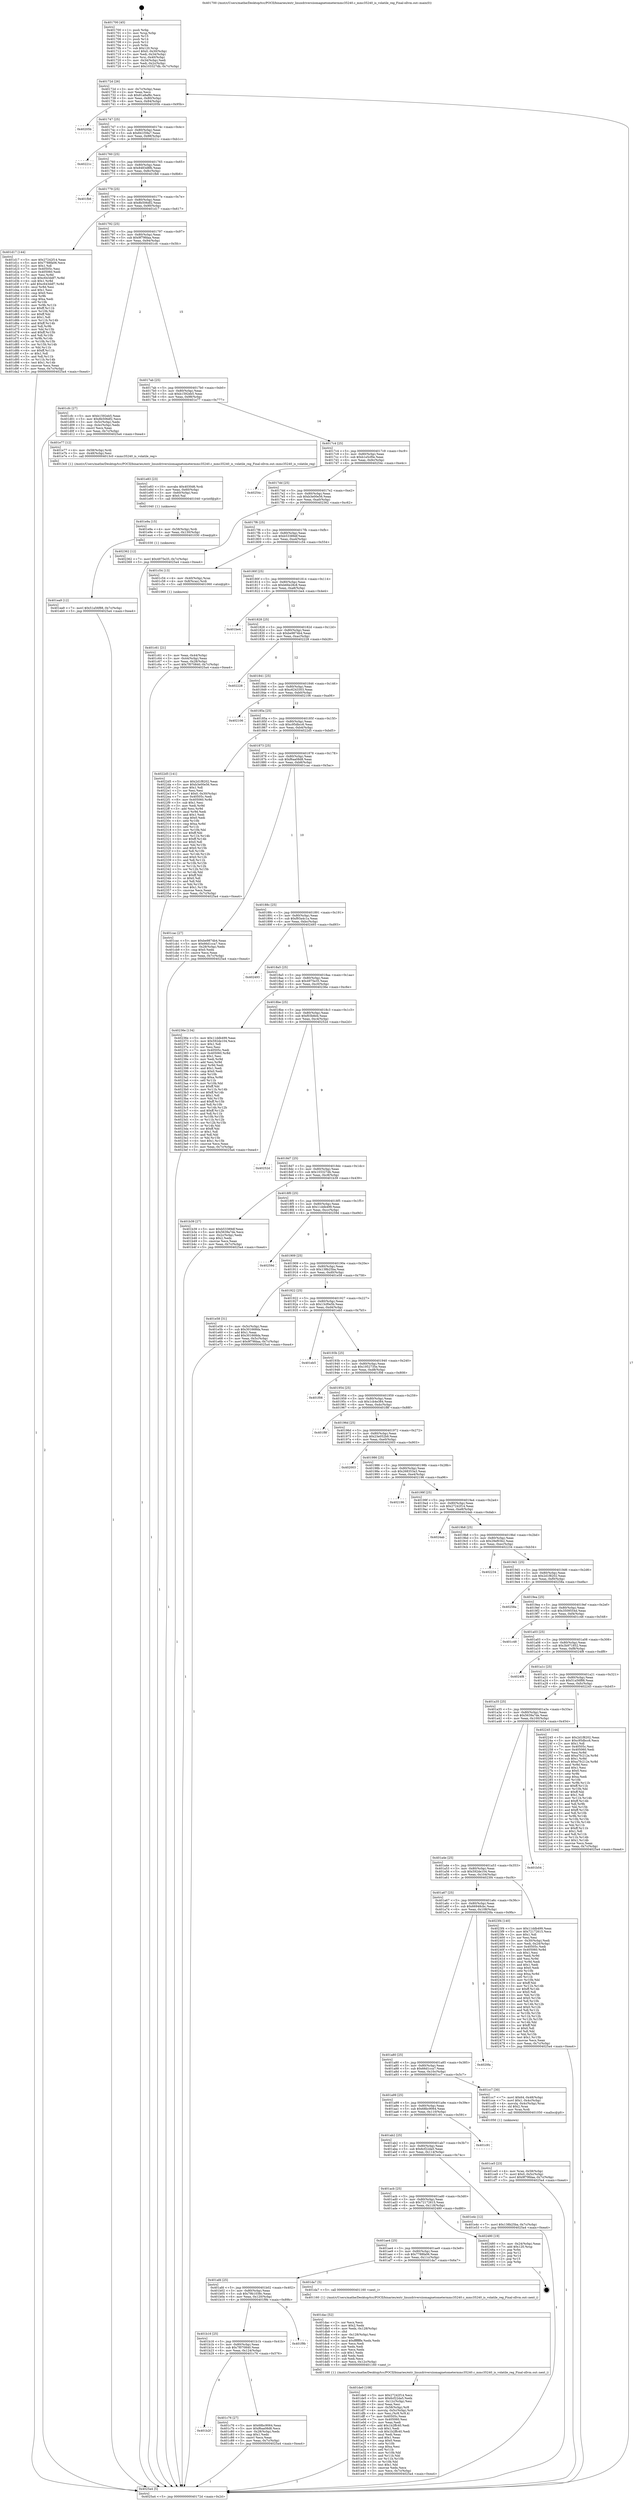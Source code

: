 digraph "0x401700" {
  label = "0x401700 (/mnt/c/Users/mathe/Desktop/tcc/POCII/binaries/extr_linuxdriversiiomagnetometermmc35240.c_mmc35240_is_volatile_reg_Final-ollvm.out::main(0))"
  labelloc = "t"
  node[shape=record]

  Entry [label="",width=0.3,height=0.3,shape=circle,fillcolor=black,style=filled]
  "0x40172d" [label="{
     0x40172d [26]\l
     | [instrs]\l
     &nbsp;&nbsp;0x40172d \<+3\>: mov -0x7c(%rbp),%eax\l
     &nbsp;&nbsp;0x401730 \<+2\>: mov %eax,%ecx\l
     &nbsp;&nbsp;0x401732 \<+6\>: sub $0x81a8af8c,%ecx\l
     &nbsp;&nbsp;0x401738 \<+3\>: mov %eax,-0x80(%rbp)\l
     &nbsp;&nbsp;0x40173b \<+6\>: mov %ecx,-0x84(%rbp)\l
     &nbsp;&nbsp;0x401741 \<+6\>: je 000000000040205b \<main+0x95b\>\l
  }"]
  "0x40205b" [label="{
     0x40205b\l
  }", style=dashed]
  "0x401747" [label="{
     0x401747 [25]\l
     | [instrs]\l
     &nbsp;&nbsp;0x401747 \<+5\>: jmp 000000000040174c \<main+0x4c\>\l
     &nbsp;&nbsp;0x40174c \<+3\>: mov -0x80(%rbp),%eax\l
     &nbsp;&nbsp;0x40174f \<+5\>: sub $0x841f39a7,%eax\l
     &nbsp;&nbsp;0x401754 \<+6\>: mov %eax,-0x88(%rbp)\l
     &nbsp;&nbsp;0x40175a \<+6\>: je 000000000040221c \<main+0xb1c\>\l
  }"]
  Exit [label="",width=0.3,height=0.3,shape=circle,fillcolor=black,style=filled,peripheries=2]
  "0x40221c" [label="{
     0x40221c\l
  }", style=dashed]
  "0x401760" [label="{
     0x401760 [25]\l
     | [instrs]\l
     &nbsp;&nbsp;0x401760 \<+5\>: jmp 0000000000401765 \<main+0x65\>\l
     &nbsp;&nbsp;0x401765 \<+3\>: mov -0x80(%rbp),%eax\l
     &nbsp;&nbsp;0x401768 \<+5\>: sub $0x8483d8fb,%eax\l
     &nbsp;&nbsp;0x40176d \<+6\>: mov %eax,-0x8c(%rbp)\l
     &nbsp;&nbsp;0x401773 \<+6\>: je 0000000000401fb6 \<main+0x8b6\>\l
  }"]
  "0x401ea9" [label="{
     0x401ea9 [12]\l
     | [instrs]\l
     &nbsp;&nbsp;0x401ea9 \<+7\>: movl $0x51a56f88,-0x7c(%rbp)\l
     &nbsp;&nbsp;0x401eb0 \<+5\>: jmp 00000000004025a4 \<main+0xea4\>\l
  }"]
  "0x401fb6" [label="{
     0x401fb6\l
  }", style=dashed]
  "0x401779" [label="{
     0x401779 [25]\l
     | [instrs]\l
     &nbsp;&nbsp;0x401779 \<+5\>: jmp 000000000040177e \<main+0x7e\>\l
     &nbsp;&nbsp;0x40177e \<+3\>: mov -0x80(%rbp),%eax\l
     &nbsp;&nbsp;0x401781 \<+5\>: sub $0x8b506df2,%eax\l
     &nbsp;&nbsp;0x401786 \<+6\>: mov %eax,-0x90(%rbp)\l
     &nbsp;&nbsp;0x40178c \<+6\>: je 0000000000401d17 \<main+0x617\>\l
  }"]
  "0x401e9a" [label="{
     0x401e9a [15]\l
     | [instrs]\l
     &nbsp;&nbsp;0x401e9a \<+4\>: mov -0x58(%rbp),%rdi\l
     &nbsp;&nbsp;0x401e9e \<+6\>: mov %eax,-0x130(%rbp)\l
     &nbsp;&nbsp;0x401ea4 \<+5\>: call 0000000000401030 \<free@plt\>\l
     | [calls]\l
     &nbsp;&nbsp;0x401030 \{1\} (unknown)\l
  }"]
  "0x401d17" [label="{
     0x401d17 [144]\l
     | [instrs]\l
     &nbsp;&nbsp;0x401d17 \<+5\>: mov $0x27242f14,%eax\l
     &nbsp;&nbsp;0x401d1c \<+5\>: mov $0x7788fa06,%ecx\l
     &nbsp;&nbsp;0x401d21 \<+2\>: mov $0x1,%dl\l
     &nbsp;&nbsp;0x401d23 \<+7\>: mov 0x40505c,%esi\l
     &nbsp;&nbsp;0x401d2a \<+7\>: mov 0x405060,%edi\l
     &nbsp;&nbsp;0x401d31 \<+3\>: mov %esi,%r8d\l
     &nbsp;&nbsp;0x401d34 \<+7\>: sub $0xc643ddf7,%r8d\l
     &nbsp;&nbsp;0x401d3b \<+4\>: sub $0x1,%r8d\l
     &nbsp;&nbsp;0x401d3f \<+7\>: add $0xc643ddf7,%r8d\l
     &nbsp;&nbsp;0x401d46 \<+4\>: imul %r8d,%esi\l
     &nbsp;&nbsp;0x401d4a \<+3\>: and $0x1,%esi\l
     &nbsp;&nbsp;0x401d4d \<+3\>: cmp $0x0,%esi\l
     &nbsp;&nbsp;0x401d50 \<+4\>: sete %r9b\l
     &nbsp;&nbsp;0x401d54 \<+3\>: cmp $0xa,%edi\l
     &nbsp;&nbsp;0x401d57 \<+4\>: setl %r10b\l
     &nbsp;&nbsp;0x401d5b \<+3\>: mov %r9b,%r11b\l
     &nbsp;&nbsp;0x401d5e \<+4\>: xor $0xff,%r11b\l
     &nbsp;&nbsp;0x401d62 \<+3\>: mov %r10b,%bl\l
     &nbsp;&nbsp;0x401d65 \<+3\>: xor $0xff,%bl\l
     &nbsp;&nbsp;0x401d68 \<+3\>: xor $0x1,%dl\l
     &nbsp;&nbsp;0x401d6b \<+3\>: mov %r11b,%r14b\l
     &nbsp;&nbsp;0x401d6e \<+4\>: and $0xff,%r14b\l
     &nbsp;&nbsp;0x401d72 \<+3\>: and %dl,%r9b\l
     &nbsp;&nbsp;0x401d75 \<+3\>: mov %bl,%r15b\l
     &nbsp;&nbsp;0x401d78 \<+4\>: and $0xff,%r15b\l
     &nbsp;&nbsp;0x401d7c \<+3\>: and %dl,%r10b\l
     &nbsp;&nbsp;0x401d7f \<+3\>: or %r9b,%r14b\l
     &nbsp;&nbsp;0x401d82 \<+3\>: or %r10b,%r15b\l
     &nbsp;&nbsp;0x401d85 \<+3\>: xor %r15b,%r14b\l
     &nbsp;&nbsp;0x401d88 \<+3\>: or %bl,%r11b\l
     &nbsp;&nbsp;0x401d8b \<+4\>: xor $0xff,%r11b\l
     &nbsp;&nbsp;0x401d8f \<+3\>: or $0x1,%dl\l
     &nbsp;&nbsp;0x401d92 \<+3\>: and %dl,%r11b\l
     &nbsp;&nbsp;0x401d95 \<+3\>: or %r11b,%r14b\l
     &nbsp;&nbsp;0x401d98 \<+4\>: test $0x1,%r14b\l
     &nbsp;&nbsp;0x401d9c \<+3\>: cmovne %ecx,%eax\l
     &nbsp;&nbsp;0x401d9f \<+3\>: mov %eax,-0x7c(%rbp)\l
     &nbsp;&nbsp;0x401da2 \<+5\>: jmp 00000000004025a4 \<main+0xea4\>\l
  }"]
  "0x401792" [label="{
     0x401792 [25]\l
     | [instrs]\l
     &nbsp;&nbsp;0x401792 \<+5\>: jmp 0000000000401797 \<main+0x97\>\l
     &nbsp;&nbsp;0x401797 \<+3\>: mov -0x80(%rbp),%eax\l
     &nbsp;&nbsp;0x40179a \<+5\>: sub $0x9f79fdaa,%eax\l
     &nbsp;&nbsp;0x40179f \<+6\>: mov %eax,-0x94(%rbp)\l
     &nbsp;&nbsp;0x4017a5 \<+6\>: je 0000000000401cfc \<main+0x5fc\>\l
  }"]
  "0x401e83" [label="{
     0x401e83 [23]\l
     | [instrs]\l
     &nbsp;&nbsp;0x401e83 \<+10\>: movabs $0x4030d6,%rdi\l
     &nbsp;&nbsp;0x401e8d \<+3\>: mov %eax,-0x60(%rbp)\l
     &nbsp;&nbsp;0x401e90 \<+3\>: mov -0x60(%rbp),%esi\l
     &nbsp;&nbsp;0x401e93 \<+2\>: mov $0x0,%al\l
     &nbsp;&nbsp;0x401e95 \<+5\>: call 0000000000401040 \<printf@plt\>\l
     | [calls]\l
     &nbsp;&nbsp;0x401040 \{1\} (unknown)\l
  }"]
  "0x401cfc" [label="{
     0x401cfc [27]\l
     | [instrs]\l
     &nbsp;&nbsp;0x401cfc \<+5\>: mov $0xb1592eb5,%eax\l
     &nbsp;&nbsp;0x401d01 \<+5\>: mov $0x8b506df2,%ecx\l
     &nbsp;&nbsp;0x401d06 \<+3\>: mov -0x5c(%rbp),%edx\l
     &nbsp;&nbsp;0x401d09 \<+3\>: cmp -0x4c(%rbp),%edx\l
     &nbsp;&nbsp;0x401d0c \<+3\>: cmovl %ecx,%eax\l
     &nbsp;&nbsp;0x401d0f \<+3\>: mov %eax,-0x7c(%rbp)\l
     &nbsp;&nbsp;0x401d12 \<+5\>: jmp 00000000004025a4 \<main+0xea4\>\l
  }"]
  "0x4017ab" [label="{
     0x4017ab [25]\l
     | [instrs]\l
     &nbsp;&nbsp;0x4017ab \<+5\>: jmp 00000000004017b0 \<main+0xb0\>\l
     &nbsp;&nbsp;0x4017b0 \<+3\>: mov -0x80(%rbp),%eax\l
     &nbsp;&nbsp;0x4017b3 \<+5\>: sub $0xb1592eb5,%eax\l
     &nbsp;&nbsp;0x4017b8 \<+6\>: mov %eax,-0x98(%rbp)\l
     &nbsp;&nbsp;0x4017be \<+6\>: je 0000000000401e77 \<main+0x777\>\l
  }"]
  "0x401de0" [label="{
     0x401de0 [108]\l
     | [instrs]\l
     &nbsp;&nbsp;0x401de0 \<+5\>: mov $0x27242f14,%ecx\l
     &nbsp;&nbsp;0x401de5 \<+5\>: mov $0x6cf22da5,%edx\l
     &nbsp;&nbsp;0x401dea \<+6\>: mov -0x12c(%rbp),%esi\l
     &nbsp;&nbsp;0x401df0 \<+3\>: imul %eax,%esi\l
     &nbsp;&nbsp;0x401df3 \<+4\>: mov -0x58(%rbp),%r8\l
     &nbsp;&nbsp;0x401df7 \<+4\>: movslq -0x5c(%rbp),%r9\l
     &nbsp;&nbsp;0x401dfb \<+4\>: mov %esi,(%r8,%r9,4)\l
     &nbsp;&nbsp;0x401dff \<+7\>: mov 0x40505c,%eax\l
     &nbsp;&nbsp;0x401e06 \<+7\>: mov 0x405060,%esi\l
     &nbsp;&nbsp;0x401e0d \<+2\>: mov %eax,%edi\l
     &nbsp;&nbsp;0x401e0f \<+6\>: add $0x1b2ffc40,%edi\l
     &nbsp;&nbsp;0x401e15 \<+3\>: sub $0x1,%edi\l
     &nbsp;&nbsp;0x401e18 \<+6\>: sub $0x1b2ffc40,%edi\l
     &nbsp;&nbsp;0x401e1e \<+3\>: imul %edi,%eax\l
     &nbsp;&nbsp;0x401e21 \<+3\>: and $0x1,%eax\l
     &nbsp;&nbsp;0x401e24 \<+3\>: cmp $0x0,%eax\l
     &nbsp;&nbsp;0x401e27 \<+4\>: sete %r10b\l
     &nbsp;&nbsp;0x401e2b \<+3\>: cmp $0xa,%esi\l
     &nbsp;&nbsp;0x401e2e \<+4\>: setl %r11b\l
     &nbsp;&nbsp;0x401e32 \<+3\>: mov %r10b,%bl\l
     &nbsp;&nbsp;0x401e35 \<+3\>: and %r11b,%bl\l
     &nbsp;&nbsp;0x401e38 \<+3\>: xor %r11b,%r10b\l
     &nbsp;&nbsp;0x401e3b \<+3\>: or %r10b,%bl\l
     &nbsp;&nbsp;0x401e3e \<+3\>: test $0x1,%bl\l
     &nbsp;&nbsp;0x401e41 \<+3\>: cmovne %edx,%ecx\l
     &nbsp;&nbsp;0x401e44 \<+3\>: mov %ecx,-0x7c(%rbp)\l
     &nbsp;&nbsp;0x401e47 \<+5\>: jmp 00000000004025a4 \<main+0xea4\>\l
  }"]
  "0x401e77" [label="{
     0x401e77 [12]\l
     | [instrs]\l
     &nbsp;&nbsp;0x401e77 \<+4\>: mov -0x58(%rbp),%rdi\l
     &nbsp;&nbsp;0x401e7b \<+3\>: mov -0x48(%rbp),%esi\l
     &nbsp;&nbsp;0x401e7e \<+5\>: call 00000000004013c0 \<mmc35240_is_volatile_reg\>\l
     | [calls]\l
     &nbsp;&nbsp;0x4013c0 \{1\} (/mnt/c/Users/mathe/Desktop/tcc/POCII/binaries/extr_linuxdriversiiomagnetometermmc35240.c_mmc35240_is_volatile_reg_Final-ollvm.out::mmc35240_is_volatile_reg)\l
  }"]
  "0x4017c4" [label="{
     0x4017c4 [25]\l
     | [instrs]\l
     &nbsp;&nbsp;0x4017c4 \<+5\>: jmp 00000000004017c9 \<main+0xc9\>\l
     &nbsp;&nbsp;0x4017c9 \<+3\>: mov -0x80(%rbp),%eax\l
     &nbsp;&nbsp;0x4017cc \<+5\>: sub $0xb1e5cf0e,%eax\l
     &nbsp;&nbsp;0x4017d1 \<+6\>: mov %eax,-0x9c(%rbp)\l
     &nbsp;&nbsp;0x4017d7 \<+6\>: je 000000000040254c \<main+0xe4c\>\l
  }"]
  "0x401dac" [label="{
     0x401dac [52]\l
     | [instrs]\l
     &nbsp;&nbsp;0x401dac \<+2\>: xor %ecx,%ecx\l
     &nbsp;&nbsp;0x401dae \<+5\>: mov $0x2,%edx\l
     &nbsp;&nbsp;0x401db3 \<+6\>: mov %edx,-0x128(%rbp)\l
     &nbsp;&nbsp;0x401db9 \<+1\>: cltd\l
     &nbsp;&nbsp;0x401dba \<+6\>: mov -0x128(%rbp),%esi\l
     &nbsp;&nbsp;0x401dc0 \<+2\>: idiv %esi\l
     &nbsp;&nbsp;0x401dc2 \<+6\>: imul $0xfffffffe,%edx,%edx\l
     &nbsp;&nbsp;0x401dc8 \<+2\>: mov %ecx,%edi\l
     &nbsp;&nbsp;0x401dca \<+2\>: sub %edx,%edi\l
     &nbsp;&nbsp;0x401dcc \<+2\>: mov %ecx,%edx\l
     &nbsp;&nbsp;0x401dce \<+3\>: sub $0x1,%edx\l
     &nbsp;&nbsp;0x401dd1 \<+2\>: add %edx,%edi\l
     &nbsp;&nbsp;0x401dd3 \<+2\>: sub %edi,%ecx\l
     &nbsp;&nbsp;0x401dd5 \<+6\>: mov %ecx,-0x12c(%rbp)\l
     &nbsp;&nbsp;0x401ddb \<+5\>: call 0000000000401160 \<next_i\>\l
     | [calls]\l
     &nbsp;&nbsp;0x401160 \{1\} (/mnt/c/Users/mathe/Desktop/tcc/POCII/binaries/extr_linuxdriversiiomagnetometermmc35240.c_mmc35240_is_volatile_reg_Final-ollvm.out::next_i)\l
  }"]
  "0x40254c" [label="{
     0x40254c\l
  }", style=dashed]
  "0x4017dd" [label="{
     0x4017dd [25]\l
     | [instrs]\l
     &nbsp;&nbsp;0x4017dd \<+5\>: jmp 00000000004017e2 \<main+0xe2\>\l
     &nbsp;&nbsp;0x4017e2 \<+3\>: mov -0x80(%rbp),%eax\l
     &nbsp;&nbsp;0x4017e5 \<+5\>: sub $0xb3e00e56,%eax\l
     &nbsp;&nbsp;0x4017ea \<+6\>: mov %eax,-0xa0(%rbp)\l
     &nbsp;&nbsp;0x4017f0 \<+6\>: je 0000000000402362 \<main+0xc62\>\l
  }"]
  "0x401ce5" [label="{
     0x401ce5 [23]\l
     | [instrs]\l
     &nbsp;&nbsp;0x401ce5 \<+4\>: mov %rax,-0x58(%rbp)\l
     &nbsp;&nbsp;0x401ce9 \<+7\>: movl $0x0,-0x5c(%rbp)\l
     &nbsp;&nbsp;0x401cf0 \<+7\>: movl $0x9f79fdaa,-0x7c(%rbp)\l
     &nbsp;&nbsp;0x401cf7 \<+5\>: jmp 00000000004025a4 \<main+0xea4\>\l
  }"]
  "0x402362" [label="{
     0x402362 [12]\l
     | [instrs]\l
     &nbsp;&nbsp;0x402362 \<+7\>: movl $0x4975e35,-0x7c(%rbp)\l
     &nbsp;&nbsp;0x402369 \<+5\>: jmp 00000000004025a4 \<main+0xea4\>\l
  }"]
  "0x4017f6" [label="{
     0x4017f6 [25]\l
     | [instrs]\l
     &nbsp;&nbsp;0x4017f6 \<+5\>: jmp 00000000004017fb \<main+0xfb\>\l
     &nbsp;&nbsp;0x4017fb \<+3\>: mov -0x80(%rbp),%eax\l
     &nbsp;&nbsp;0x4017fe \<+5\>: sub $0xb53389df,%eax\l
     &nbsp;&nbsp;0x401803 \<+6\>: mov %eax,-0xa4(%rbp)\l
     &nbsp;&nbsp;0x401809 \<+6\>: je 0000000000401c54 \<main+0x554\>\l
  }"]
  "0x401b2f" [label="{
     0x401b2f\l
  }", style=dashed]
  "0x401c54" [label="{
     0x401c54 [13]\l
     | [instrs]\l
     &nbsp;&nbsp;0x401c54 \<+4\>: mov -0x40(%rbp),%rax\l
     &nbsp;&nbsp;0x401c58 \<+4\>: mov 0x8(%rax),%rdi\l
     &nbsp;&nbsp;0x401c5c \<+5\>: call 0000000000401060 \<atoi@plt\>\l
     | [calls]\l
     &nbsp;&nbsp;0x401060 \{1\} (unknown)\l
  }"]
  "0x40180f" [label="{
     0x40180f [25]\l
     | [instrs]\l
     &nbsp;&nbsp;0x40180f \<+5\>: jmp 0000000000401814 \<main+0x114\>\l
     &nbsp;&nbsp;0x401814 \<+3\>: mov -0x80(%rbp),%eax\l
     &nbsp;&nbsp;0x401817 \<+5\>: sub $0xb66e28c8,%eax\l
     &nbsp;&nbsp;0x40181c \<+6\>: mov %eax,-0xa8(%rbp)\l
     &nbsp;&nbsp;0x401822 \<+6\>: je 0000000000401be4 \<main+0x4e4\>\l
  }"]
  "0x401c76" [label="{
     0x401c76 [27]\l
     | [instrs]\l
     &nbsp;&nbsp;0x401c76 \<+5\>: mov $0x68bc9064,%eax\l
     &nbsp;&nbsp;0x401c7b \<+5\>: mov $0xf6aa08d8,%ecx\l
     &nbsp;&nbsp;0x401c80 \<+3\>: mov -0x28(%rbp),%edx\l
     &nbsp;&nbsp;0x401c83 \<+3\>: cmp $0x1,%edx\l
     &nbsp;&nbsp;0x401c86 \<+3\>: cmovl %ecx,%eax\l
     &nbsp;&nbsp;0x401c89 \<+3\>: mov %eax,-0x7c(%rbp)\l
     &nbsp;&nbsp;0x401c8c \<+5\>: jmp 00000000004025a4 \<main+0xea4\>\l
  }"]
  "0x401be4" [label="{
     0x401be4\l
  }", style=dashed]
  "0x401828" [label="{
     0x401828 [25]\l
     | [instrs]\l
     &nbsp;&nbsp;0x401828 \<+5\>: jmp 000000000040182d \<main+0x12d\>\l
     &nbsp;&nbsp;0x40182d \<+3\>: mov -0x80(%rbp),%eax\l
     &nbsp;&nbsp;0x401830 \<+5\>: sub $0xbe9874b4,%eax\l
     &nbsp;&nbsp;0x401835 \<+6\>: mov %eax,-0xac(%rbp)\l
     &nbsp;&nbsp;0x40183b \<+6\>: je 0000000000402228 \<main+0xb28\>\l
  }"]
  "0x401b16" [label="{
     0x401b16 [25]\l
     | [instrs]\l
     &nbsp;&nbsp;0x401b16 \<+5\>: jmp 0000000000401b1b \<main+0x41b\>\l
     &nbsp;&nbsp;0x401b1b \<+3\>: mov -0x80(%rbp),%eax\l
     &nbsp;&nbsp;0x401b1e \<+5\>: sub $0x7f070840,%eax\l
     &nbsp;&nbsp;0x401b23 \<+6\>: mov %eax,-0x124(%rbp)\l
     &nbsp;&nbsp;0x401b29 \<+6\>: je 0000000000401c76 \<main+0x576\>\l
  }"]
  "0x402228" [label="{
     0x402228\l
  }", style=dashed]
  "0x401841" [label="{
     0x401841 [25]\l
     | [instrs]\l
     &nbsp;&nbsp;0x401841 \<+5\>: jmp 0000000000401846 \<main+0x146\>\l
     &nbsp;&nbsp;0x401846 \<+3\>: mov -0x80(%rbp),%eax\l
     &nbsp;&nbsp;0x401849 \<+5\>: sub $0xc6243303,%eax\l
     &nbsp;&nbsp;0x40184e \<+6\>: mov %eax,-0xb0(%rbp)\l
     &nbsp;&nbsp;0x401854 \<+6\>: je 0000000000402106 \<main+0xa06\>\l
  }"]
  "0x401f9b" [label="{
     0x401f9b\l
  }", style=dashed]
  "0x402106" [label="{
     0x402106\l
  }", style=dashed]
  "0x40185a" [label="{
     0x40185a [25]\l
     | [instrs]\l
     &nbsp;&nbsp;0x40185a \<+5\>: jmp 000000000040185f \<main+0x15f\>\l
     &nbsp;&nbsp;0x40185f \<+3\>: mov -0x80(%rbp),%eax\l
     &nbsp;&nbsp;0x401862 \<+5\>: sub $0xc95dbcc6,%eax\l
     &nbsp;&nbsp;0x401867 \<+6\>: mov %eax,-0xb4(%rbp)\l
     &nbsp;&nbsp;0x40186d \<+6\>: je 00000000004022d5 \<main+0xbd5\>\l
  }"]
  "0x401afd" [label="{
     0x401afd [25]\l
     | [instrs]\l
     &nbsp;&nbsp;0x401afd \<+5\>: jmp 0000000000401b02 \<main+0x402\>\l
     &nbsp;&nbsp;0x401b02 \<+3\>: mov -0x80(%rbp),%eax\l
     &nbsp;&nbsp;0x401b05 \<+5\>: sub $0x79b1038c,%eax\l
     &nbsp;&nbsp;0x401b0a \<+6\>: mov %eax,-0x120(%rbp)\l
     &nbsp;&nbsp;0x401b10 \<+6\>: je 0000000000401f9b \<main+0x89b\>\l
  }"]
  "0x4022d5" [label="{
     0x4022d5 [141]\l
     | [instrs]\l
     &nbsp;&nbsp;0x4022d5 \<+5\>: mov $0x2d1f8202,%eax\l
     &nbsp;&nbsp;0x4022da \<+5\>: mov $0xb3e00e56,%ecx\l
     &nbsp;&nbsp;0x4022df \<+2\>: mov $0x1,%dl\l
     &nbsp;&nbsp;0x4022e1 \<+2\>: xor %esi,%esi\l
     &nbsp;&nbsp;0x4022e3 \<+7\>: movl $0x0,-0x30(%rbp)\l
     &nbsp;&nbsp;0x4022ea \<+7\>: mov 0x40505c,%edi\l
     &nbsp;&nbsp;0x4022f1 \<+8\>: mov 0x405060,%r8d\l
     &nbsp;&nbsp;0x4022f9 \<+3\>: sub $0x1,%esi\l
     &nbsp;&nbsp;0x4022fc \<+3\>: mov %edi,%r9d\l
     &nbsp;&nbsp;0x4022ff \<+3\>: add %esi,%r9d\l
     &nbsp;&nbsp;0x402302 \<+4\>: imul %r9d,%edi\l
     &nbsp;&nbsp;0x402306 \<+3\>: and $0x1,%edi\l
     &nbsp;&nbsp;0x402309 \<+3\>: cmp $0x0,%edi\l
     &nbsp;&nbsp;0x40230c \<+4\>: sete %r10b\l
     &nbsp;&nbsp;0x402310 \<+4\>: cmp $0xa,%r8d\l
     &nbsp;&nbsp;0x402314 \<+4\>: setl %r11b\l
     &nbsp;&nbsp;0x402318 \<+3\>: mov %r10b,%bl\l
     &nbsp;&nbsp;0x40231b \<+3\>: xor $0xff,%bl\l
     &nbsp;&nbsp;0x40231e \<+3\>: mov %r11b,%r14b\l
     &nbsp;&nbsp;0x402321 \<+4\>: xor $0xff,%r14b\l
     &nbsp;&nbsp;0x402325 \<+3\>: xor $0x0,%dl\l
     &nbsp;&nbsp;0x402328 \<+3\>: mov %bl,%r15b\l
     &nbsp;&nbsp;0x40232b \<+4\>: and $0x0,%r15b\l
     &nbsp;&nbsp;0x40232f \<+3\>: and %dl,%r10b\l
     &nbsp;&nbsp;0x402332 \<+3\>: mov %r14b,%r12b\l
     &nbsp;&nbsp;0x402335 \<+4\>: and $0x0,%r12b\l
     &nbsp;&nbsp;0x402339 \<+3\>: and %dl,%r11b\l
     &nbsp;&nbsp;0x40233c \<+3\>: or %r10b,%r15b\l
     &nbsp;&nbsp;0x40233f \<+3\>: or %r11b,%r12b\l
     &nbsp;&nbsp;0x402342 \<+3\>: xor %r12b,%r15b\l
     &nbsp;&nbsp;0x402345 \<+3\>: or %r14b,%bl\l
     &nbsp;&nbsp;0x402348 \<+3\>: xor $0xff,%bl\l
     &nbsp;&nbsp;0x40234b \<+3\>: or $0x0,%dl\l
     &nbsp;&nbsp;0x40234e \<+2\>: and %dl,%bl\l
     &nbsp;&nbsp;0x402350 \<+3\>: or %bl,%r15b\l
     &nbsp;&nbsp;0x402353 \<+4\>: test $0x1,%r15b\l
     &nbsp;&nbsp;0x402357 \<+3\>: cmovne %ecx,%eax\l
     &nbsp;&nbsp;0x40235a \<+3\>: mov %eax,-0x7c(%rbp)\l
     &nbsp;&nbsp;0x40235d \<+5\>: jmp 00000000004025a4 \<main+0xea4\>\l
  }"]
  "0x401873" [label="{
     0x401873 [25]\l
     | [instrs]\l
     &nbsp;&nbsp;0x401873 \<+5\>: jmp 0000000000401878 \<main+0x178\>\l
     &nbsp;&nbsp;0x401878 \<+3\>: mov -0x80(%rbp),%eax\l
     &nbsp;&nbsp;0x40187b \<+5\>: sub $0xf6aa08d8,%eax\l
     &nbsp;&nbsp;0x401880 \<+6\>: mov %eax,-0xb8(%rbp)\l
     &nbsp;&nbsp;0x401886 \<+6\>: je 0000000000401cac \<main+0x5ac\>\l
  }"]
  "0x401da7" [label="{
     0x401da7 [5]\l
     | [instrs]\l
     &nbsp;&nbsp;0x401da7 \<+5\>: call 0000000000401160 \<next_i\>\l
     | [calls]\l
     &nbsp;&nbsp;0x401160 \{1\} (/mnt/c/Users/mathe/Desktop/tcc/POCII/binaries/extr_linuxdriversiiomagnetometermmc35240.c_mmc35240_is_volatile_reg_Final-ollvm.out::next_i)\l
  }"]
  "0x401cac" [label="{
     0x401cac [27]\l
     | [instrs]\l
     &nbsp;&nbsp;0x401cac \<+5\>: mov $0xbe9874b4,%eax\l
     &nbsp;&nbsp;0x401cb1 \<+5\>: mov $0x66d1cca7,%ecx\l
     &nbsp;&nbsp;0x401cb6 \<+3\>: mov -0x28(%rbp),%edx\l
     &nbsp;&nbsp;0x401cb9 \<+3\>: cmp $0x0,%edx\l
     &nbsp;&nbsp;0x401cbc \<+3\>: cmove %ecx,%eax\l
     &nbsp;&nbsp;0x401cbf \<+3\>: mov %eax,-0x7c(%rbp)\l
     &nbsp;&nbsp;0x401cc2 \<+5\>: jmp 00000000004025a4 \<main+0xea4\>\l
  }"]
  "0x40188c" [label="{
     0x40188c [25]\l
     | [instrs]\l
     &nbsp;&nbsp;0x40188c \<+5\>: jmp 0000000000401891 \<main+0x191\>\l
     &nbsp;&nbsp;0x401891 \<+3\>: mov -0x80(%rbp),%eax\l
     &nbsp;&nbsp;0x401894 \<+5\>: sub $0xf93a4c1a,%eax\l
     &nbsp;&nbsp;0x401899 \<+6\>: mov %eax,-0xbc(%rbp)\l
     &nbsp;&nbsp;0x40189f \<+6\>: je 0000000000402493 \<main+0xd93\>\l
  }"]
  "0x401ae4" [label="{
     0x401ae4 [25]\l
     | [instrs]\l
     &nbsp;&nbsp;0x401ae4 \<+5\>: jmp 0000000000401ae9 \<main+0x3e9\>\l
     &nbsp;&nbsp;0x401ae9 \<+3\>: mov -0x80(%rbp),%eax\l
     &nbsp;&nbsp;0x401aec \<+5\>: sub $0x7788fa06,%eax\l
     &nbsp;&nbsp;0x401af1 \<+6\>: mov %eax,-0x11c(%rbp)\l
     &nbsp;&nbsp;0x401af7 \<+6\>: je 0000000000401da7 \<main+0x6a7\>\l
  }"]
  "0x402493" [label="{
     0x402493\l
  }", style=dashed]
  "0x4018a5" [label="{
     0x4018a5 [25]\l
     | [instrs]\l
     &nbsp;&nbsp;0x4018a5 \<+5\>: jmp 00000000004018aa \<main+0x1aa\>\l
     &nbsp;&nbsp;0x4018aa \<+3\>: mov -0x80(%rbp),%eax\l
     &nbsp;&nbsp;0x4018ad \<+5\>: sub $0x4975e35,%eax\l
     &nbsp;&nbsp;0x4018b2 \<+6\>: mov %eax,-0xc0(%rbp)\l
     &nbsp;&nbsp;0x4018b8 \<+6\>: je 000000000040236e \<main+0xc6e\>\l
  }"]
  "0x402480" [label="{
     0x402480 [19]\l
     | [instrs]\l
     &nbsp;&nbsp;0x402480 \<+3\>: mov -0x24(%rbp),%eax\l
     &nbsp;&nbsp;0x402483 \<+7\>: add $0x120,%rsp\l
     &nbsp;&nbsp;0x40248a \<+1\>: pop %rbx\l
     &nbsp;&nbsp;0x40248b \<+2\>: pop %r12\l
     &nbsp;&nbsp;0x40248d \<+2\>: pop %r14\l
     &nbsp;&nbsp;0x40248f \<+2\>: pop %r15\l
     &nbsp;&nbsp;0x402491 \<+1\>: pop %rbp\l
     &nbsp;&nbsp;0x402492 \<+1\>: ret\l
  }"]
  "0x40236e" [label="{
     0x40236e [134]\l
     | [instrs]\l
     &nbsp;&nbsp;0x40236e \<+5\>: mov $0x11ddb499,%eax\l
     &nbsp;&nbsp;0x402373 \<+5\>: mov $0x592de104,%ecx\l
     &nbsp;&nbsp;0x402378 \<+2\>: mov $0x1,%dl\l
     &nbsp;&nbsp;0x40237a \<+2\>: xor %esi,%esi\l
     &nbsp;&nbsp;0x40237c \<+7\>: mov 0x40505c,%edi\l
     &nbsp;&nbsp;0x402383 \<+8\>: mov 0x405060,%r8d\l
     &nbsp;&nbsp;0x40238b \<+3\>: sub $0x1,%esi\l
     &nbsp;&nbsp;0x40238e \<+3\>: mov %edi,%r9d\l
     &nbsp;&nbsp;0x402391 \<+3\>: add %esi,%r9d\l
     &nbsp;&nbsp;0x402394 \<+4\>: imul %r9d,%edi\l
     &nbsp;&nbsp;0x402398 \<+3\>: and $0x1,%edi\l
     &nbsp;&nbsp;0x40239b \<+3\>: cmp $0x0,%edi\l
     &nbsp;&nbsp;0x40239e \<+4\>: sete %r10b\l
     &nbsp;&nbsp;0x4023a2 \<+4\>: cmp $0xa,%r8d\l
     &nbsp;&nbsp;0x4023a6 \<+4\>: setl %r11b\l
     &nbsp;&nbsp;0x4023aa \<+3\>: mov %r10b,%bl\l
     &nbsp;&nbsp;0x4023ad \<+3\>: xor $0xff,%bl\l
     &nbsp;&nbsp;0x4023b0 \<+3\>: mov %r11b,%r14b\l
     &nbsp;&nbsp;0x4023b3 \<+4\>: xor $0xff,%r14b\l
     &nbsp;&nbsp;0x4023b7 \<+3\>: xor $0x1,%dl\l
     &nbsp;&nbsp;0x4023ba \<+3\>: mov %bl,%r15b\l
     &nbsp;&nbsp;0x4023bd \<+4\>: and $0xff,%r15b\l
     &nbsp;&nbsp;0x4023c1 \<+3\>: and %dl,%r10b\l
     &nbsp;&nbsp;0x4023c4 \<+3\>: mov %r14b,%r12b\l
     &nbsp;&nbsp;0x4023c7 \<+4\>: and $0xff,%r12b\l
     &nbsp;&nbsp;0x4023cb \<+3\>: and %dl,%r11b\l
     &nbsp;&nbsp;0x4023ce \<+3\>: or %r10b,%r15b\l
     &nbsp;&nbsp;0x4023d1 \<+3\>: or %r11b,%r12b\l
     &nbsp;&nbsp;0x4023d4 \<+3\>: xor %r12b,%r15b\l
     &nbsp;&nbsp;0x4023d7 \<+3\>: or %r14b,%bl\l
     &nbsp;&nbsp;0x4023da \<+3\>: xor $0xff,%bl\l
     &nbsp;&nbsp;0x4023dd \<+3\>: or $0x1,%dl\l
     &nbsp;&nbsp;0x4023e0 \<+2\>: and %dl,%bl\l
     &nbsp;&nbsp;0x4023e2 \<+3\>: or %bl,%r15b\l
     &nbsp;&nbsp;0x4023e5 \<+4\>: test $0x1,%r15b\l
     &nbsp;&nbsp;0x4023e9 \<+3\>: cmovne %ecx,%eax\l
     &nbsp;&nbsp;0x4023ec \<+3\>: mov %eax,-0x7c(%rbp)\l
     &nbsp;&nbsp;0x4023ef \<+5\>: jmp 00000000004025a4 \<main+0xea4\>\l
  }"]
  "0x4018be" [label="{
     0x4018be [25]\l
     | [instrs]\l
     &nbsp;&nbsp;0x4018be \<+5\>: jmp 00000000004018c3 \<main+0x1c3\>\l
     &nbsp;&nbsp;0x4018c3 \<+3\>: mov -0x80(%rbp),%eax\l
     &nbsp;&nbsp;0x4018c6 \<+5\>: sub $0xf03b8d4,%eax\l
     &nbsp;&nbsp;0x4018cb \<+6\>: mov %eax,-0xc4(%rbp)\l
     &nbsp;&nbsp;0x4018d1 \<+6\>: je 000000000040252d \<main+0xe2d\>\l
  }"]
  "0x401acb" [label="{
     0x401acb [25]\l
     | [instrs]\l
     &nbsp;&nbsp;0x401acb \<+5\>: jmp 0000000000401ad0 \<main+0x3d0\>\l
     &nbsp;&nbsp;0x401ad0 \<+3\>: mov -0x80(%rbp),%eax\l
     &nbsp;&nbsp;0x401ad3 \<+5\>: sub $0x72172615,%eax\l
     &nbsp;&nbsp;0x401ad8 \<+6\>: mov %eax,-0x118(%rbp)\l
     &nbsp;&nbsp;0x401ade \<+6\>: je 0000000000402480 \<main+0xd80\>\l
  }"]
  "0x40252d" [label="{
     0x40252d\l
  }", style=dashed]
  "0x4018d7" [label="{
     0x4018d7 [25]\l
     | [instrs]\l
     &nbsp;&nbsp;0x4018d7 \<+5\>: jmp 00000000004018dc \<main+0x1dc\>\l
     &nbsp;&nbsp;0x4018dc \<+3\>: mov -0x80(%rbp),%eax\l
     &nbsp;&nbsp;0x4018df \<+5\>: sub $0x103327db,%eax\l
     &nbsp;&nbsp;0x4018e4 \<+6\>: mov %eax,-0xc8(%rbp)\l
     &nbsp;&nbsp;0x4018ea \<+6\>: je 0000000000401b39 \<main+0x439\>\l
  }"]
  "0x401e4c" [label="{
     0x401e4c [12]\l
     | [instrs]\l
     &nbsp;&nbsp;0x401e4c \<+7\>: movl $0x138b25ba,-0x7c(%rbp)\l
     &nbsp;&nbsp;0x401e53 \<+5\>: jmp 00000000004025a4 \<main+0xea4\>\l
  }"]
  "0x401b39" [label="{
     0x401b39 [27]\l
     | [instrs]\l
     &nbsp;&nbsp;0x401b39 \<+5\>: mov $0xb53389df,%eax\l
     &nbsp;&nbsp;0x401b3e \<+5\>: mov $0x5639a7de,%ecx\l
     &nbsp;&nbsp;0x401b43 \<+3\>: mov -0x2c(%rbp),%edx\l
     &nbsp;&nbsp;0x401b46 \<+3\>: cmp $0x2,%edx\l
     &nbsp;&nbsp;0x401b49 \<+3\>: cmovne %ecx,%eax\l
     &nbsp;&nbsp;0x401b4c \<+3\>: mov %eax,-0x7c(%rbp)\l
     &nbsp;&nbsp;0x401b4f \<+5\>: jmp 00000000004025a4 \<main+0xea4\>\l
  }"]
  "0x4018f0" [label="{
     0x4018f0 [25]\l
     | [instrs]\l
     &nbsp;&nbsp;0x4018f0 \<+5\>: jmp 00000000004018f5 \<main+0x1f5\>\l
     &nbsp;&nbsp;0x4018f5 \<+3\>: mov -0x80(%rbp),%eax\l
     &nbsp;&nbsp;0x4018f8 \<+5\>: sub $0x11ddb499,%eax\l
     &nbsp;&nbsp;0x4018fd \<+6\>: mov %eax,-0xcc(%rbp)\l
     &nbsp;&nbsp;0x401903 \<+6\>: je 000000000040259d \<main+0xe9d\>\l
  }"]
  "0x4025a4" [label="{
     0x4025a4 [5]\l
     | [instrs]\l
     &nbsp;&nbsp;0x4025a4 \<+5\>: jmp 000000000040172d \<main+0x2d\>\l
  }"]
  "0x401700" [label="{
     0x401700 [45]\l
     | [instrs]\l
     &nbsp;&nbsp;0x401700 \<+1\>: push %rbp\l
     &nbsp;&nbsp;0x401701 \<+3\>: mov %rsp,%rbp\l
     &nbsp;&nbsp;0x401704 \<+2\>: push %r15\l
     &nbsp;&nbsp;0x401706 \<+2\>: push %r14\l
     &nbsp;&nbsp;0x401708 \<+2\>: push %r12\l
     &nbsp;&nbsp;0x40170a \<+1\>: push %rbx\l
     &nbsp;&nbsp;0x40170b \<+7\>: sub $0x120,%rsp\l
     &nbsp;&nbsp;0x401712 \<+7\>: movl $0x0,-0x30(%rbp)\l
     &nbsp;&nbsp;0x401719 \<+3\>: mov %edi,-0x34(%rbp)\l
     &nbsp;&nbsp;0x40171c \<+4\>: mov %rsi,-0x40(%rbp)\l
     &nbsp;&nbsp;0x401720 \<+3\>: mov -0x34(%rbp),%edi\l
     &nbsp;&nbsp;0x401723 \<+3\>: mov %edi,-0x2c(%rbp)\l
     &nbsp;&nbsp;0x401726 \<+7\>: movl $0x103327db,-0x7c(%rbp)\l
  }"]
  "0x401c61" [label="{
     0x401c61 [21]\l
     | [instrs]\l
     &nbsp;&nbsp;0x401c61 \<+3\>: mov %eax,-0x44(%rbp)\l
     &nbsp;&nbsp;0x401c64 \<+3\>: mov -0x44(%rbp),%eax\l
     &nbsp;&nbsp;0x401c67 \<+3\>: mov %eax,-0x28(%rbp)\l
     &nbsp;&nbsp;0x401c6a \<+7\>: movl $0x7f070840,-0x7c(%rbp)\l
     &nbsp;&nbsp;0x401c71 \<+5\>: jmp 00000000004025a4 \<main+0xea4\>\l
  }"]
  "0x401ab2" [label="{
     0x401ab2 [25]\l
     | [instrs]\l
     &nbsp;&nbsp;0x401ab2 \<+5\>: jmp 0000000000401ab7 \<main+0x3b7\>\l
     &nbsp;&nbsp;0x401ab7 \<+3\>: mov -0x80(%rbp),%eax\l
     &nbsp;&nbsp;0x401aba \<+5\>: sub $0x6cf22da5,%eax\l
     &nbsp;&nbsp;0x401abf \<+6\>: mov %eax,-0x114(%rbp)\l
     &nbsp;&nbsp;0x401ac5 \<+6\>: je 0000000000401e4c \<main+0x74c\>\l
  }"]
  "0x40259d" [label="{
     0x40259d\l
  }", style=dashed]
  "0x401909" [label="{
     0x401909 [25]\l
     | [instrs]\l
     &nbsp;&nbsp;0x401909 \<+5\>: jmp 000000000040190e \<main+0x20e\>\l
     &nbsp;&nbsp;0x40190e \<+3\>: mov -0x80(%rbp),%eax\l
     &nbsp;&nbsp;0x401911 \<+5\>: sub $0x138b25ba,%eax\l
     &nbsp;&nbsp;0x401916 \<+6\>: mov %eax,-0xd0(%rbp)\l
     &nbsp;&nbsp;0x40191c \<+6\>: je 0000000000401e58 \<main+0x758\>\l
  }"]
  "0x401c91" [label="{
     0x401c91\l
  }", style=dashed]
  "0x401e58" [label="{
     0x401e58 [31]\l
     | [instrs]\l
     &nbsp;&nbsp;0x401e58 \<+3\>: mov -0x5c(%rbp),%eax\l
     &nbsp;&nbsp;0x401e5b \<+5\>: sub $0x301668da,%eax\l
     &nbsp;&nbsp;0x401e60 \<+3\>: add $0x1,%eax\l
     &nbsp;&nbsp;0x401e63 \<+5\>: add $0x301668da,%eax\l
     &nbsp;&nbsp;0x401e68 \<+3\>: mov %eax,-0x5c(%rbp)\l
     &nbsp;&nbsp;0x401e6b \<+7\>: movl $0x9f79fdaa,-0x7c(%rbp)\l
     &nbsp;&nbsp;0x401e72 \<+5\>: jmp 00000000004025a4 \<main+0xea4\>\l
  }"]
  "0x401922" [label="{
     0x401922 [25]\l
     | [instrs]\l
     &nbsp;&nbsp;0x401922 \<+5\>: jmp 0000000000401927 \<main+0x227\>\l
     &nbsp;&nbsp;0x401927 \<+3\>: mov -0x80(%rbp),%eax\l
     &nbsp;&nbsp;0x40192a \<+5\>: sub $0x13cf0e5b,%eax\l
     &nbsp;&nbsp;0x40192f \<+6\>: mov %eax,-0xd4(%rbp)\l
     &nbsp;&nbsp;0x401935 \<+6\>: je 0000000000401eb5 \<main+0x7b5\>\l
  }"]
  "0x401a99" [label="{
     0x401a99 [25]\l
     | [instrs]\l
     &nbsp;&nbsp;0x401a99 \<+5\>: jmp 0000000000401a9e \<main+0x39e\>\l
     &nbsp;&nbsp;0x401a9e \<+3\>: mov -0x80(%rbp),%eax\l
     &nbsp;&nbsp;0x401aa1 \<+5\>: sub $0x68bc9064,%eax\l
     &nbsp;&nbsp;0x401aa6 \<+6\>: mov %eax,-0x110(%rbp)\l
     &nbsp;&nbsp;0x401aac \<+6\>: je 0000000000401c91 \<main+0x591\>\l
  }"]
  "0x401eb5" [label="{
     0x401eb5\l
  }", style=dashed]
  "0x40193b" [label="{
     0x40193b [25]\l
     | [instrs]\l
     &nbsp;&nbsp;0x40193b \<+5\>: jmp 0000000000401940 \<main+0x240\>\l
     &nbsp;&nbsp;0x401940 \<+3\>: mov -0x80(%rbp),%eax\l
     &nbsp;&nbsp;0x401943 \<+5\>: sub $0x1952735e,%eax\l
     &nbsp;&nbsp;0x401948 \<+6\>: mov %eax,-0xd8(%rbp)\l
     &nbsp;&nbsp;0x40194e \<+6\>: je 0000000000401f08 \<main+0x808\>\l
  }"]
  "0x401cc7" [label="{
     0x401cc7 [30]\l
     | [instrs]\l
     &nbsp;&nbsp;0x401cc7 \<+7\>: movl $0x64,-0x48(%rbp)\l
     &nbsp;&nbsp;0x401cce \<+7\>: movl $0x1,-0x4c(%rbp)\l
     &nbsp;&nbsp;0x401cd5 \<+4\>: movslq -0x4c(%rbp),%rax\l
     &nbsp;&nbsp;0x401cd9 \<+4\>: shl $0x2,%rax\l
     &nbsp;&nbsp;0x401cdd \<+3\>: mov %rax,%rdi\l
     &nbsp;&nbsp;0x401ce0 \<+5\>: call 0000000000401050 \<malloc@plt\>\l
     | [calls]\l
     &nbsp;&nbsp;0x401050 \{1\} (unknown)\l
  }"]
  "0x401f08" [label="{
     0x401f08\l
  }", style=dashed]
  "0x401954" [label="{
     0x401954 [25]\l
     | [instrs]\l
     &nbsp;&nbsp;0x401954 \<+5\>: jmp 0000000000401959 \<main+0x259\>\l
     &nbsp;&nbsp;0x401959 \<+3\>: mov -0x80(%rbp),%eax\l
     &nbsp;&nbsp;0x40195c \<+5\>: sub $0x1cb4e384,%eax\l
     &nbsp;&nbsp;0x401961 \<+6\>: mov %eax,-0xdc(%rbp)\l
     &nbsp;&nbsp;0x401967 \<+6\>: je 0000000000401f8f \<main+0x88f\>\l
  }"]
  "0x401a80" [label="{
     0x401a80 [25]\l
     | [instrs]\l
     &nbsp;&nbsp;0x401a80 \<+5\>: jmp 0000000000401a85 \<main+0x385\>\l
     &nbsp;&nbsp;0x401a85 \<+3\>: mov -0x80(%rbp),%eax\l
     &nbsp;&nbsp;0x401a88 \<+5\>: sub $0x66d1cca7,%eax\l
     &nbsp;&nbsp;0x401a8d \<+6\>: mov %eax,-0x10c(%rbp)\l
     &nbsp;&nbsp;0x401a93 \<+6\>: je 0000000000401cc7 \<main+0x5c7\>\l
  }"]
  "0x401f8f" [label="{
     0x401f8f\l
  }", style=dashed]
  "0x40196d" [label="{
     0x40196d [25]\l
     | [instrs]\l
     &nbsp;&nbsp;0x40196d \<+5\>: jmp 0000000000401972 \<main+0x272\>\l
     &nbsp;&nbsp;0x401972 \<+3\>: mov -0x80(%rbp),%eax\l
     &nbsp;&nbsp;0x401975 \<+5\>: sub $0x23e052b9,%eax\l
     &nbsp;&nbsp;0x40197a \<+6\>: mov %eax,-0xe0(%rbp)\l
     &nbsp;&nbsp;0x401980 \<+6\>: je 0000000000402003 \<main+0x903\>\l
  }"]
  "0x4020fa" [label="{
     0x4020fa\l
  }", style=dashed]
  "0x402003" [label="{
     0x402003\l
  }", style=dashed]
  "0x401986" [label="{
     0x401986 [25]\l
     | [instrs]\l
     &nbsp;&nbsp;0x401986 \<+5\>: jmp 000000000040198b \<main+0x28b\>\l
     &nbsp;&nbsp;0x40198b \<+3\>: mov -0x80(%rbp),%eax\l
     &nbsp;&nbsp;0x40198e \<+5\>: sub $0x268353a3,%eax\l
     &nbsp;&nbsp;0x401993 \<+6\>: mov %eax,-0xe4(%rbp)\l
     &nbsp;&nbsp;0x401999 \<+6\>: je 0000000000402196 \<main+0xa96\>\l
  }"]
  "0x401a67" [label="{
     0x401a67 [25]\l
     | [instrs]\l
     &nbsp;&nbsp;0x401a67 \<+5\>: jmp 0000000000401a6c \<main+0x36c\>\l
     &nbsp;&nbsp;0x401a6c \<+3\>: mov -0x80(%rbp),%eax\l
     &nbsp;&nbsp;0x401a6f \<+5\>: sub $0x66948cbc,%eax\l
     &nbsp;&nbsp;0x401a74 \<+6\>: mov %eax,-0x108(%rbp)\l
     &nbsp;&nbsp;0x401a7a \<+6\>: je 00000000004020fa \<main+0x9fa\>\l
  }"]
  "0x402196" [label="{
     0x402196\l
  }", style=dashed]
  "0x40199f" [label="{
     0x40199f [25]\l
     | [instrs]\l
     &nbsp;&nbsp;0x40199f \<+5\>: jmp 00000000004019a4 \<main+0x2a4\>\l
     &nbsp;&nbsp;0x4019a4 \<+3\>: mov -0x80(%rbp),%eax\l
     &nbsp;&nbsp;0x4019a7 \<+5\>: sub $0x27242f14,%eax\l
     &nbsp;&nbsp;0x4019ac \<+6\>: mov %eax,-0xe8(%rbp)\l
     &nbsp;&nbsp;0x4019b2 \<+6\>: je 00000000004024ab \<main+0xdab\>\l
  }"]
  "0x4023f4" [label="{
     0x4023f4 [140]\l
     | [instrs]\l
     &nbsp;&nbsp;0x4023f4 \<+5\>: mov $0x11ddb499,%eax\l
     &nbsp;&nbsp;0x4023f9 \<+5\>: mov $0x72172615,%ecx\l
     &nbsp;&nbsp;0x4023fe \<+2\>: mov $0x1,%dl\l
     &nbsp;&nbsp;0x402400 \<+2\>: xor %esi,%esi\l
     &nbsp;&nbsp;0x402402 \<+3\>: mov -0x30(%rbp),%edi\l
     &nbsp;&nbsp;0x402405 \<+3\>: mov %edi,-0x24(%rbp)\l
     &nbsp;&nbsp;0x402408 \<+7\>: mov 0x40505c,%edi\l
     &nbsp;&nbsp;0x40240f \<+8\>: mov 0x405060,%r8d\l
     &nbsp;&nbsp;0x402417 \<+3\>: sub $0x1,%esi\l
     &nbsp;&nbsp;0x40241a \<+3\>: mov %edi,%r9d\l
     &nbsp;&nbsp;0x40241d \<+3\>: add %esi,%r9d\l
     &nbsp;&nbsp;0x402420 \<+4\>: imul %r9d,%edi\l
     &nbsp;&nbsp;0x402424 \<+3\>: and $0x1,%edi\l
     &nbsp;&nbsp;0x402427 \<+3\>: cmp $0x0,%edi\l
     &nbsp;&nbsp;0x40242a \<+4\>: sete %r10b\l
     &nbsp;&nbsp;0x40242e \<+4\>: cmp $0xa,%r8d\l
     &nbsp;&nbsp;0x402432 \<+4\>: setl %r11b\l
     &nbsp;&nbsp;0x402436 \<+3\>: mov %r10b,%bl\l
     &nbsp;&nbsp;0x402439 \<+3\>: xor $0xff,%bl\l
     &nbsp;&nbsp;0x40243c \<+3\>: mov %r11b,%r14b\l
     &nbsp;&nbsp;0x40243f \<+4\>: xor $0xff,%r14b\l
     &nbsp;&nbsp;0x402443 \<+3\>: xor $0x0,%dl\l
     &nbsp;&nbsp;0x402446 \<+3\>: mov %bl,%r15b\l
     &nbsp;&nbsp;0x402449 \<+4\>: and $0x0,%r15b\l
     &nbsp;&nbsp;0x40244d \<+3\>: and %dl,%r10b\l
     &nbsp;&nbsp;0x402450 \<+3\>: mov %r14b,%r12b\l
     &nbsp;&nbsp;0x402453 \<+4\>: and $0x0,%r12b\l
     &nbsp;&nbsp;0x402457 \<+3\>: and %dl,%r11b\l
     &nbsp;&nbsp;0x40245a \<+3\>: or %r10b,%r15b\l
     &nbsp;&nbsp;0x40245d \<+3\>: or %r11b,%r12b\l
     &nbsp;&nbsp;0x402460 \<+3\>: xor %r12b,%r15b\l
     &nbsp;&nbsp;0x402463 \<+3\>: or %r14b,%bl\l
     &nbsp;&nbsp;0x402466 \<+3\>: xor $0xff,%bl\l
     &nbsp;&nbsp;0x402469 \<+3\>: or $0x0,%dl\l
     &nbsp;&nbsp;0x40246c \<+2\>: and %dl,%bl\l
     &nbsp;&nbsp;0x40246e \<+3\>: or %bl,%r15b\l
     &nbsp;&nbsp;0x402471 \<+4\>: test $0x1,%r15b\l
     &nbsp;&nbsp;0x402475 \<+3\>: cmovne %ecx,%eax\l
     &nbsp;&nbsp;0x402478 \<+3\>: mov %eax,-0x7c(%rbp)\l
     &nbsp;&nbsp;0x40247b \<+5\>: jmp 00000000004025a4 \<main+0xea4\>\l
  }"]
  "0x4024ab" [label="{
     0x4024ab\l
  }", style=dashed]
  "0x4019b8" [label="{
     0x4019b8 [25]\l
     | [instrs]\l
     &nbsp;&nbsp;0x4019b8 \<+5\>: jmp 00000000004019bd \<main+0x2bd\>\l
     &nbsp;&nbsp;0x4019bd \<+3\>: mov -0x80(%rbp),%eax\l
     &nbsp;&nbsp;0x4019c0 \<+5\>: sub $0x29ef03b2,%eax\l
     &nbsp;&nbsp;0x4019c5 \<+6\>: mov %eax,-0xec(%rbp)\l
     &nbsp;&nbsp;0x4019cb \<+6\>: je 0000000000402234 \<main+0xb34\>\l
  }"]
  "0x401a4e" [label="{
     0x401a4e [25]\l
     | [instrs]\l
     &nbsp;&nbsp;0x401a4e \<+5\>: jmp 0000000000401a53 \<main+0x353\>\l
     &nbsp;&nbsp;0x401a53 \<+3\>: mov -0x80(%rbp),%eax\l
     &nbsp;&nbsp;0x401a56 \<+5\>: sub $0x592de104,%eax\l
     &nbsp;&nbsp;0x401a5b \<+6\>: mov %eax,-0x104(%rbp)\l
     &nbsp;&nbsp;0x401a61 \<+6\>: je 00000000004023f4 \<main+0xcf4\>\l
  }"]
  "0x402234" [label="{
     0x402234\l
  }", style=dashed]
  "0x4019d1" [label="{
     0x4019d1 [25]\l
     | [instrs]\l
     &nbsp;&nbsp;0x4019d1 \<+5\>: jmp 00000000004019d6 \<main+0x2d6\>\l
     &nbsp;&nbsp;0x4019d6 \<+3\>: mov -0x80(%rbp),%eax\l
     &nbsp;&nbsp;0x4019d9 \<+5\>: sub $0x2d1f8202,%eax\l
     &nbsp;&nbsp;0x4019de \<+6\>: mov %eax,-0xf0(%rbp)\l
     &nbsp;&nbsp;0x4019e4 \<+6\>: je 000000000040258a \<main+0xe8a\>\l
  }"]
  "0x401b54" [label="{
     0x401b54\l
  }", style=dashed]
  "0x40258a" [label="{
     0x40258a\l
  }", style=dashed]
  "0x4019ea" [label="{
     0x4019ea [25]\l
     | [instrs]\l
     &nbsp;&nbsp;0x4019ea \<+5\>: jmp 00000000004019ef \<main+0x2ef\>\l
     &nbsp;&nbsp;0x4019ef \<+3\>: mov -0x80(%rbp),%eax\l
     &nbsp;&nbsp;0x4019f2 \<+5\>: sub $0x3509554d,%eax\l
     &nbsp;&nbsp;0x4019f7 \<+6\>: mov %eax,-0xf4(%rbp)\l
     &nbsp;&nbsp;0x4019fd \<+6\>: je 0000000000401c48 \<main+0x548\>\l
  }"]
  "0x401a35" [label="{
     0x401a35 [25]\l
     | [instrs]\l
     &nbsp;&nbsp;0x401a35 \<+5\>: jmp 0000000000401a3a \<main+0x33a\>\l
     &nbsp;&nbsp;0x401a3a \<+3\>: mov -0x80(%rbp),%eax\l
     &nbsp;&nbsp;0x401a3d \<+5\>: sub $0x5639a7de,%eax\l
     &nbsp;&nbsp;0x401a42 \<+6\>: mov %eax,-0x100(%rbp)\l
     &nbsp;&nbsp;0x401a48 \<+6\>: je 0000000000401b54 \<main+0x454\>\l
  }"]
  "0x401c48" [label="{
     0x401c48\l
  }", style=dashed]
  "0x401a03" [label="{
     0x401a03 [25]\l
     | [instrs]\l
     &nbsp;&nbsp;0x401a03 \<+5\>: jmp 0000000000401a08 \<main+0x308\>\l
     &nbsp;&nbsp;0x401a08 \<+3\>: mov -0x80(%rbp),%eax\l
     &nbsp;&nbsp;0x401a0b \<+5\>: sub $0x3b971852,%eax\l
     &nbsp;&nbsp;0x401a10 \<+6\>: mov %eax,-0xf8(%rbp)\l
     &nbsp;&nbsp;0x401a16 \<+6\>: je 00000000004024f8 \<main+0xdf8\>\l
  }"]
  "0x402245" [label="{
     0x402245 [144]\l
     | [instrs]\l
     &nbsp;&nbsp;0x402245 \<+5\>: mov $0x2d1f8202,%eax\l
     &nbsp;&nbsp;0x40224a \<+5\>: mov $0xc95dbcc6,%ecx\l
     &nbsp;&nbsp;0x40224f \<+2\>: mov $0x1,%dl\l
     &nbsp;&nbsp;0x402251 \<+7\>: mov 0x40505c,%esi\l
     &nbsp;&nbsp;0x402258 \<+7\>: mov 0x405060,%edi\l
     &nbsp;&nbsp;0x40225f \<+3\>: mov %esi,%r8d\l
     &nbsp;&nbsp;0x402262 \<+7\>: add $0xa7fc212e,%r8d\l
     &nbsp;&nbsp;0x402269 \<+4\>: sub $0x1,%r8d\l
     &nbsp;&nbsp;0x40226d \<+7\>: sub $0xa7fc212e,%r8d\l
     &nbsp;&nbsp;0x402274 \<+4\>: imul %r8d,%esi\l
     &nbsp;&nbsp;0x402278 \<+3\>: and $0x1,%esi\l
     &nbsp;&nbsp;0x40227b \<+3\>: cmp $0x0,%esi\l
     &nbsp;&nbsp;0x40227e \<+4\>: sete %r9b\l
     &nbsp;&nbsp;0x402282 \<+3\>: cmp $0xa,%edi\l
     &nbsp;&nbsp;0x402285 \<+4\>: setl %r10b\l
     &nbsp;&nbsp;0x402289 \<+3\>: mov %r9b,%r11b\l
     &nbsp;&nbsp;0x40228c \<+4\>: xor $0xff,%r11b\l
     &nbsp;&nbsp;0x402290 \<+3\>: mov %r10b,%bl\l
     &nbsp;&nbsp;0x402293 \<+3\>: xor $0xff,%bl\l
     &nbsp;&nbsp;0x402296 \<+3\>: xor $0x1,%dl\l
     &nbsp;&nbsp;0x402299 \<+3\>: mov %r11b,%r14b\l
     &nbsp;&nbsp;0x40229c \<+4\>: and $0xff,%r14b\l
     &nbsp;&nbsp;0x4022a0 \<+3\>: and %dl,%r9b\l
     &nbsp;&nbsp;0x4022a3 \<+3\>: mov %bl,%r15b\l
     &nbsp;&nbsp;0x4022a6 \<+4\>: and $0xff,%r15b\l
     &nbsp;&nbsp;0x4022aa \<+3\>: and %dl,%r10b\l
     &nbsp;&nbsp;0x4022ad \<+3\>: or %r9b,%r14b\l
     &nbsp;&nbsp;0x4022b0 \<+3\>: or %r10b,%r15b\l
     &nbsp;&nbsp;0x4022b3 \<+3\>: xor %r15b,%r14b\l
     &nbsp;&nbsp;0x4022b6 \<+3\>: or %bl,%r11b\l
     &nbsp;&nbsp;0x4022b9 \<+4\>: xor $0xff,%r11b\l
     &nbsp;&nbsp;0x4022bd \<+3\>: or $0x1,%dl\l
     &nbsp;&nbsp;0x4022c0 \<+3\>: and %dl,%r11b\l
     &nbsp;&nbsp;0x4022c3 \<+3\>: or %r11b,%r14b\l
     &nbsp;&nbsp;0x4022c6 \<+4\>: test $0x1,%r14b\l
     &nbsp;&nbsp;0x4022ca \<+3\>: cmovne %ecx,%eax\l
     &nbsp;&nbsp;0x4022cd \<+3\>: mov %eax,-0x7c(%rbp)\l
     &nbsp;&nbsp;0x4022d0 \<+5\>: jmp 00000000004025a4 \<main+0xea4\>\l
  }"]
  "0x4024f8" [label="{
     0x4024f8\l
  }", style=dashed]
  "0x401a1c" [label="{
     0x401a1c [25]\l
     | [instrs]\l
     &nbsp;&nbsp;0x401a1c \<+5\>: jmp 0000000000401a21 \<main+0x321\>\l
     &nbsp;&nbsp;0x401a21 \<+3\>: mov -0x80(%rbp),%eax\l
     &nbsp;&nbsp;0x401a24 \<+5\>: sub $0x51a56f88,%eax\l
     &nbsp;&nbsp;0x401a29 \<+6\>: mov %eax,-0xfc(%rbp)\l
     &nbsp;&nbsp;0x401a2f \<+6\>: je 0000000000402245 \<main+0xb45\>\l
  }"]
  Entry -> "0x401700" [label=" 1"]
  "0x40172d" -> "0x40205b" [label=" 0"]
  "0x40172d" -> "0x401747" [label=" 18"]
  "0x402480" -> Exit [label=" 1"]
  "0x401747" -> "0x40221c" [label=" 0"]
  "0x401747" -> "0x401760" [label=" 18"]
  "0x4023f4" -> "0x4025a4" [label=" 1"]
  "0x401760" -> "0x401fb6" [label=" 0"]
  "0x401760" -> "0x401779" [label=" 18"]
  "0x40236e" -> "0x4025a4" [label=" 1"]
  "0x401779" -> "0x401d17" [label=" 1"]
  "0x401779" -> "0x401792" [label=" 17"]
  "0x402362" -> "0x4025a4" [label=" 1"]
  "0x401792" -> "0x401cfc" [label=" 2"]
  "0x401792" -> "0x4017ab" [label=" 15"]
  "0x4022d5" -> "0x4025a4" [label=" 1"]
  "0x4017ab" -> "0x401e77" [label=" 1"]
  "0x4017ab" -> "0x4017c4" [label=" 14"]
  "0x402245" -> "0x4025a4" [label=" 1"]
  "0x4017c4" -> "0x40254c" [label=" 0"]
  "0x4017c4" -> "0x4017dd" [label=" 14"]
  "0x401ea9" -> "0x4025a4" [label=" 1"]
  "0x4017dd" -> "0x402362" [label=" 1"]
  "0x4017dd" -> "0x4017f6" [label=" 13"]
  "0x401e9a" -> "0x401ea9" [label=" 1"]
  "0x4017f6" -> "0x401c54" [label=" 1"]
  "0x4017f6" -> "0x40180f" [label=" 12"]
  "0x401e83" -> "0x401e9a" [label=" 1"]
  "0x40180f" -> "0x401be4" [label=" 0"]
  "0x40180f" -> "0x401828" [label=" 12"]
  "0x401e77" -> "0x401e83" [label=" 1"]
  "0x401828" -> "0x402228" [label=" 0"]
  "0x401828" -> "0x401841" [label=" 12"]
  "0x401e4c" -> "0x4025a4" [label=" 1"]
  "0x401841" -> "0x402106" [label=" 0"]
  "0x401841" -> "0x40185a" [label=" 12"]
  "0x401de0" -> "0x4025a4" [label=" 1"]
  "0x40185a" -> "0x4022d5" [label=" 1"]
  "0x40185a" -> "0x401873" [label=" 11"]
  "0x401da7" -> "0x401dac" [label=" 1"]
  "0x401873" -> "0x401cac" [label=" 1"]
  "0x401873" -> "0x40188c" [label=" 10"]
  "0x401d17" -> "0x4025a4" [label=" 1"]
  "0x40188c" -> "0x402493" [label=" 0"]
  "0x40188c" -> "0x4018a5" [label=" 10"]
  "0x401ce5" -> "0x4025a4" [label=" 1"]
  "0x4018a5" -> "0x40236e" [label=" 1"]
  "0x4018a5" -> "0x4018be" [label=" 9"]
  "0x401cc7" -> "0x401ce5" [label=" 1"]
  "0x4018be" -> "0x40252d" [label=" 0"]
  "0x4018be" -> "0x4018d7" [label=" 9"]
  "0x401c76" -> "0x4025a4" [label=" 1"]
  "0x4018d7" -> "0x401b39" [label=" 1"]
  "0x4018d7" -> "0x4018f0" [label=" 8"]
  "0x401b39" -> "0x4025a4" [label=" 1"]
  "0x401700" -> "0x40172d" [label=" 1"]
  "0x4025a4" -> "0x40172d" [label=" 17"]
  "0x401c54" -> "0x401c61" [label=" 1"]
  "0x401c61" -> "0x4025a4" [label=" 1"]
  "0x401b16" -> "0x401b2f" [label=" 0"]
  "0x4018f0" -> "0x40259d" [label=" 0"]
  "0x4018f0" -> "0x401909" [label=" 8"]
  "0x401e58" -> "0x4025a4" [label=" 1"]
  "0x401909" -> "0x401e58" [label=" 1"]
  "0x401909" -> "0x401922" [label=" 7"]
  "0x401afd" -> "0x401b16" [label=" 1"]
  "0x401922" -> "0x401eb5" [label=" 0"]
  "0x401922" -> "0x40193b" [label=" 7"]
  "0x401dac" -> "0x401de0" [label=" 1"]
  "0x40193b" -> "0x401f08" [label=" 0"]
  "0x40193b" -> "0x401954" [label=" 7"]
  "0x401ae4" -> "0x401afd" [label=" 1"]
  "0x401954" -> "0x401f8f" [label=" 0"]
  "0x401954" -> "0x40196d" [label=" 7"]
  "0x401cfc" -> "0x4025a4" [label=" 2"]
  "0x40196d" -> "0x402003" [label=" 0"]
  "0x40196d" -> "0x401986" [label=" 7"]
  "0x401acb" -> "0x401ae4" [label=" 2"]
  "0x401986" -> "0x402196" [label=" 0"]
  "0x401986" -> "0x40199f" [label=" 7"]
  "0x401cac" -> "0x4025a4" [label=" 1"]
  "0x40199f" -> "0x4024ab" [label=" 0"]
  "0x40199f" -> "0x4019b8" [label=" 7"]
  "0x401ab2" -> "0x401acb" [label=" 3"]
  "0x4019b8" -> "0x402234" [label=" 0"]
  "0x4019b8" -> "0x4019d1" [label=" 7"]
  "0x401b16" -> "0x401c76" [label=" 1"]
  "0x4019d1" -> "0x40258a" [label=" 0"]
  "0x4019d1" -> "0x4019ea" [label=" 7"]
  "0x401a99" -> "0x401ab2" [label=" 4"]
  "0x4019ea" -> "0x401c48" [label=" 0"]
  "0x4019ea" -> "0x401a03" [label=" 7"]
  "0x401afd" -> "0x401f9b" [label=" 0"]
  "0x401a03" -> "0x4024f8" [label=" 0"]
  "0x401a03" -> "0x401a1c" [label=" 7"]
  "0x401a80" -> "0x401a99" [label=" 4"]
  "0x401a1c" -> "0x402245" [label=" 1"]
  "0x401a1c" -> "0x401a35" [label=" 6"]
  "0x401a99" -> "0x401c91" [label=" 0"]
  "0x401a35" -> "0x401b54" [label=" 0"]
  "0x401a35" -> "0x401a4e" [label=" 6"]
  "0x401ab2" -> "0x401e4c" [label=" 1"]
  "0x401a4e" -> "0x4023f4" [label=" 1"]
  "0x401a4e" -> "0x401a67" [label=" 5"]
  "0x401acb" -> "0x402480" [label=" 1"]
  "0x401a67" -> "0x4020fa" [label=" 0"]
  "0x401a67" -> "0x401a80" [label=" 5"]
  "0x401ae4" -> "0x401da7" [label=" 1"]
  "0x401a80" -> "0x401cc7" [label=" 1"]
}
